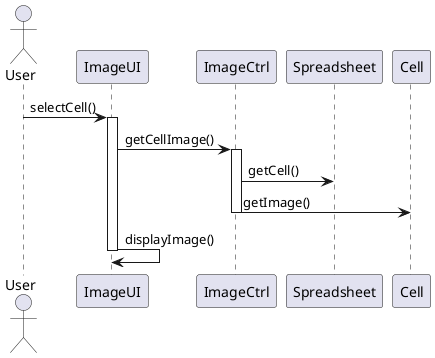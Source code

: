   @startuml image_extension_design_part1.png

  actor User 
  participant ImageUI as UI
  participant ImageCtrl as ctrl
  participant Spreadsheet as sheet
  participant Cell as cell
  User -> UI : selectCell()
  activate UI 
  UI -> ctrl : getCellImage()
  activate ctrl
  ctrl -> sheet : getCell()
  ctrl -> cell : getImage()
  deactivate ctrl
  UI -> UI : displayImage()
  deactivate UI
  @enduml
